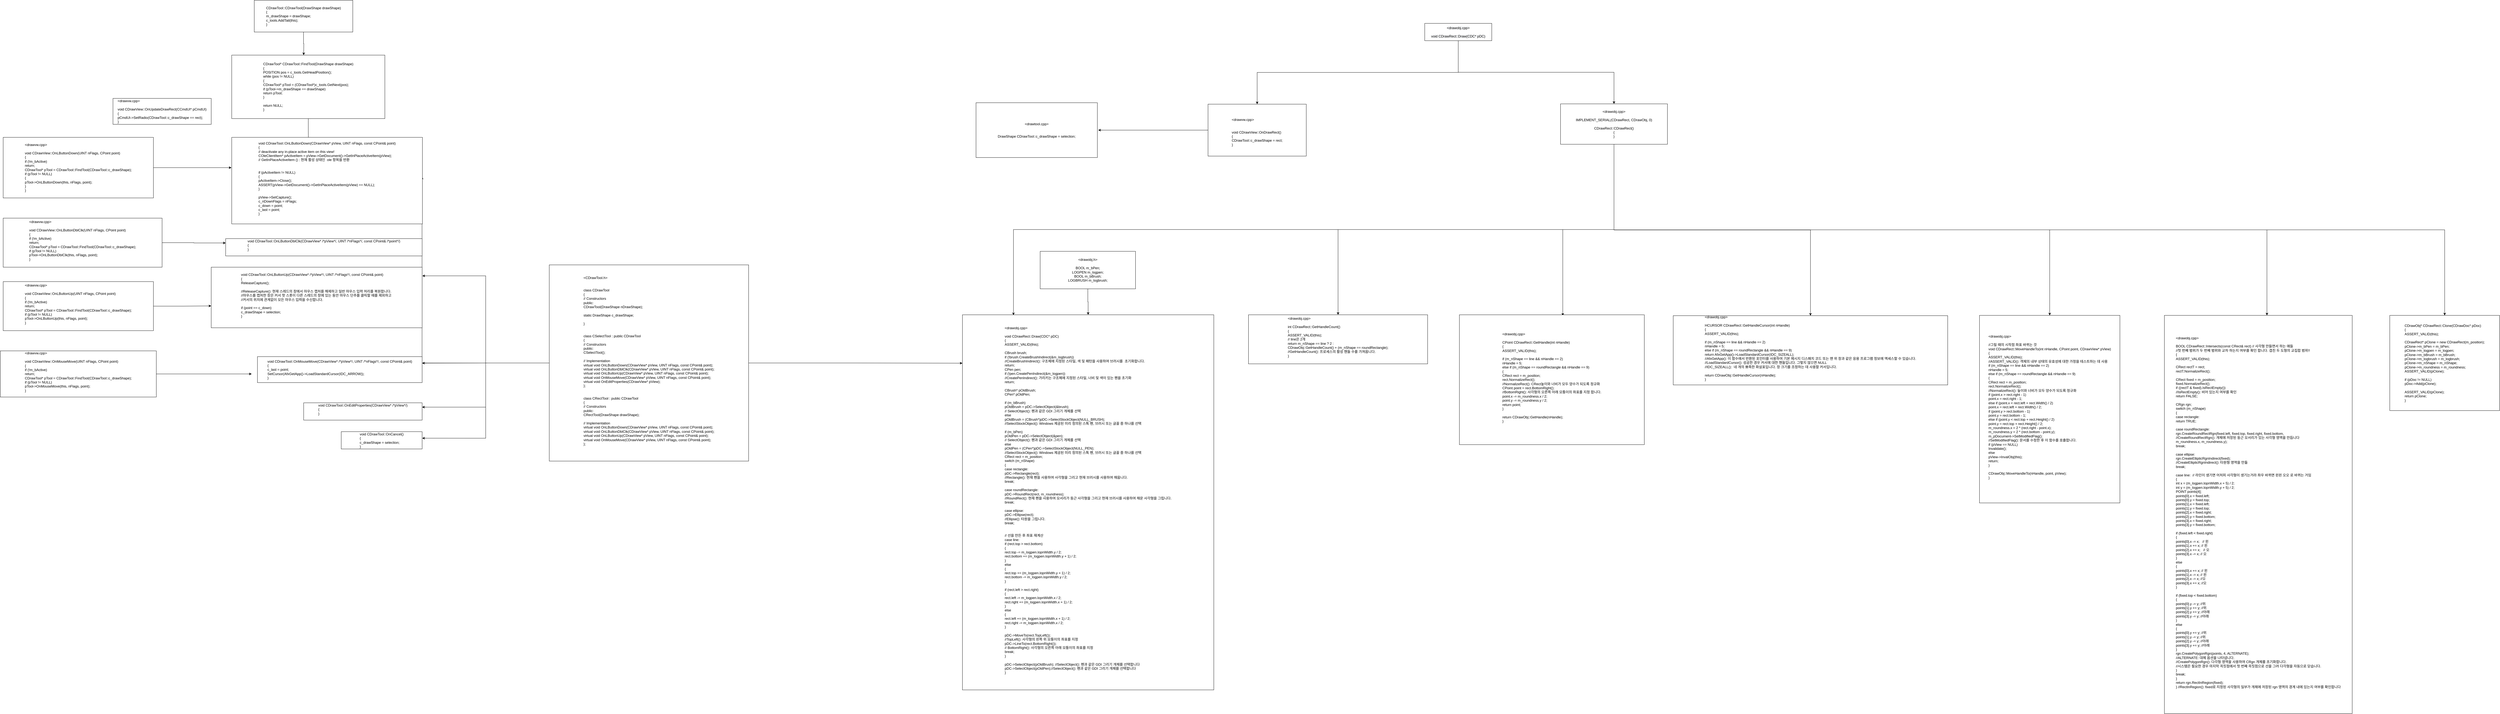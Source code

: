 <mxfile version="17.2.4" type="device"><diagram id="RbLqlsPebYiPMRafV5yC" name="페이지-1"><mxGraphModel dx="4721" dy="2057" grid="1" gridSize="10" guides="1" tooltips="1" connect="1" arrows="1" fold="1" page="1" pageScale="1" pageWidth="827" pageHeight="1169" math="0" shadow="0"><root><mxCell id="0"/><mxCell id="1" parent="0"/><mxCell id="FI0Vd0gy1xleVKTV3am3-23" style="edgeStyle=orthogonalEdgeStyle;rounded=0;orthogonalLoop=1;jettySize=auto;html=1;" parent="1" source="_LwkCbxPgyBEMi8kqIHL-1" edge="1"><mxGeometry relative="1" as="geometry"><mxPoint x="830" y="-690" as="targetPoint"/></mxGeometry></mxCell><mxCell id="_LwkCbxPgyBEMi8kqIHL-1" value="&lt;div style=&quot;text-align: justify&quot;&gt;&lt;br&gt;&lt;/div&gt;&lt;div style=&quot;text-align: justify&quot;&gt;&lt;span&gt;&amp;lt;drawvw.cpp&amp;gt;&lt;/span&gt;&lt;/div&gt;&lt;div style=&quot;text-align: justify&quot;&gt;&lt;br&gt;&lt;/div&gt;&lt;div style=&quot;text-align: justify&quot;&gt;&lt;br&gt;&lt;/div&gt;&lt;div style=&quot;text-align: justify&quot;&gt;&lt;span&gt;void CDrawView::OnDrawRect()&lt;/span&gt;&lt;/div&gt;&lt;div style=&quot;text-align: justify&quot;&gt;&lt;span&gt;{&lt;/span&gt;&lt;/div&gt;&lt;div style=&quot;text-align: justify&quot;&gt;&lt;span&gt;CDrawTool::c_drawShape = rect;&lt;/span&gt;&lt;/div&gt;&lt;div style=&quot;text-align: justify&quot;&gt;&lt;span&gt;}&lt;/span&gt;&lt;/div&gt;" style="rounded=0;whiteSpace=wrap;html=1;" parent="1" vertex="1"><mxGeometry x="1210" y="-780" width="340" height="180" as="geometry"/></mxCell><mxCell id="FI0Vd0gy1xleVKTV3am3-1" value="&amp;lt;drawtool.cpp&amp;gt;&lt;br&gt;&lt;br&gt;&lt;br&gt;DrawShape CDrawTool::c_drawShape = selection;" style="rounded=0;whiteSpace=wrap;html=1;" parent="1" vertex="1"><mxGeometry x="407" y="-785" width="420" height="190" as="geometry"/></mxCell><mxCell id="FI0Vd0gy1xleVKTV3am3-29" style="edgeStyle=orthogonalEdgeStyle;rounded=0;orthogonalLoop=1;jettySize=auto;html=1;entryX=1.001;entryY=0.143;entryDx=0;entryDy=0;entryPerimeter=0;" parent="1" source="FI0Vd0gy1xleVKTV3am3-4" target="FI0Vd0gy1xleVKTV3am3-7" edge="1"><mxGeometry relative="1" as="geometry"><mxPoint x="-730" y="-200" as="targetPoint"/></mxGeometry></mxCell><mxCell id="FI0Vd0gy1xleVKTV3am3-30" style="edgeStyle=orthogonalEdgeStyle;rounded=0;orthogonalLoop=1;jettySize=auto;html=1;entryX=1;entryY=0.25;entryDx=0;entryDy=0;" parent="1" source="FI0Vd0gy1xleVKTV3am3-4" target="FI0Vd0gy1xleVKTV3am3-8" edge="1"><mxGeometry relative="1" as="geometry"/></mxCell><mxCell id="FI0Vd0gy1xleVKTV3am3-31" style="edgeStyle=orthogonalEdgeStyle;rounded=0;orthogonalLoop=1;jettySize=auto;html=1;entryX=1;entryY=0.25;entryDx=0;entryDy=0;" parent="1" source="FI0Vd0gy1xleVKTV3am3-4" target="FI0Vd0gy1xleVKTV3am3-10" edge="1"><mxGeometry relative="1" as="geometry"/></mxCell><mxCell id="FI0Vd0gy1xleVKTV3am3-32" style="edgeStyle=orthogonalEdgeStyle;rounded=0;orthogonalLoop=1;jettySize=auto;html=1;entryX=1.001;entryY=0.378;entryDx=0;entryDy=0;entryPerimeter=0;" parent="1" source="FI0Vd0gy1xleVKTV3am3-4" target="FI0Vd0gy1xleVKTV3am3-9" edge="1"><mxGeometry relative="1" as="geometry"/></mxCell><mxCell id="FI0Vd0gy1xleVKTV3am3-43" style="edgeStyle=orthogonalEdgeStyle;rounded=0;orthogonalLoop=1;jettySize=auto;html=1;entryX=0.998;entryY=0.454;entryDx=0;entryDy=0;entryPerimeter=0;" parent="1" source="FI0Vd0gy1xleVKTV3am3-4" target="FI0Vd0gy1xleVKTV3am3-42" edge="1"><mxGeometry relative="1" as="geometry"/></mxCell><mxCell id="xYNQ4jBYLi-yvzLVqv_r-10" style="edgeStyle=orthogonalEdgeStyle;rounded=0;orthogonalLoop=1;jettySize=auto;html=1;entryX=0;entryY=0.129;entryDx=0;entryDy=0;entryPerimeter=0;" parent="1" source="FI0Vd0gy1xleVKTV3am3-4" target="FI0Vd0gy1xleVKTV3am3-15" edge="1"><mxGeometry relative="1" as="geometry"/></mxCell><mxCell id="FI0Vd0gy1xleVKTV3am3-4" value="&lt;div style=&quot;text-align: justify&quot;&gt;&amp;lt;CDrawTool.h&amp;gt;&lt;/div&gt;&lt;div style=&quot;text-align: justify&quot;&gt;&lt;br&gt;&lt;/div&gt;&lt;div style=&quot;text-align: justify&quot;&gt;&lt;br&gt;&lt;/div&gt;&lt;div&gt;&lt;div style=&quot;text-align: justify&quot;&gt;class CDrawTool&lt;/div&gt;&lt;div style=&quot;text-align: justify&quot;&gt;{&lt;/div&gt;&lt;div style=&quot;text-align: justify&quot;&gt;// Constructors&lt;/div&gt;&lt;div style=&quot;text-align: justify&quot;&gt;public:&lt;/div&gt;&lt;div style=&quot;text-align: justify&quot;&gt;&lt;span&gt;&#9;&lt;/span&gt;CDrawTool(DrawShape nDrawShape);&lt;/div&gt;&lt;/div&gt;&lt;div style=&quot;text-align: justify&quot;&gt;&lt;br&gt;&lt;/div&gt;&lt;div style=&quot;text-align: justify&quot;&gt;static DrawShape c_drawShape;&lt;br&gt;&lt;/div&gt;&lt;div style=&quot;text-align: justify&quot;&gt;&lt;br&gt;&lt;/div&gt;&lt;div style=&quot;text-align: justify&quot;&gt;}&lt;/div&gt;&lt;div style=&quot;text-align: justify&quot;&gt;&lt;br&gt;&lt;/div&gt;&lt;div style=&quot;text-align: justify&quot;&gt;&lt;br&gt;&lt;/div&gt;&lt;div style=&quot;text-align: justify&quot;&gt;&lt;div&gt;class CSelectTool : public CDrawTool&lt;/div&gt;&lt;div&gt;{&lt;/div&gt;&lt;div&gt;// Constructors&lt;/div&gt;&lt;div&gt;public:&lt;/div&gt;&lt;div&gt;&lt;span&gt;&#9;&lt;/span&gt;CSelectTool();&lt;/div&gt;&lt;div&gt;&lt;br&gt;&lt;/div&gt;&lt;div&gt;// Implementation&lt;/div&gt;&lt;div&gt;&lt;span&gt;&#9;&lt;/span&gt;virtual void OnLButtonDown(CDrawView* pView, UINT nFlags, const CPoint&amp;amp; point);&lt;/div&gt;&lt;div&gt;&lt;span&gt;&#9;&lt;/span&gt;virtual void OnLButtonDblClk(CDrawView* pView, UINT nFlags, const CPoint&amp;amp; point);&lt;/div&gt;&lt;div&gt;&lt;span&gt;&#9;&lt;/span&gt;virtual void OnLButtonUp(CDrawView* pView, UINT nFlags, const CPoint&amp;amp; point);&lt;/div&gt;&lt;div&gt;&lt;span&gt;&#9;&lt;/span&gt;virtual void OnMouseMove(CDrawView* pView, UINT nFlags, const CPoint&amp;amp; point);&lt;/div&gt;&lt;div&gt;&lt;span&gt;&#9;&lt;/span&gt;virtual void OnEditProperties(CDrawView* pView);&lt;/div&gt;&lt;div&gt;};&lt;/div&gt;&lt;div&gt;&lt;br&gt;&lt;/div&gt;&lt;div&gt;&lt;br&gt;&lt;/div&gt;&lt;div&gt;&lt;div&gt;class CRectTool : public CDrawTool&lt;/div&gt;&lt;div&gt;{&lt;/div&gt;&lt;div&gt;// Constructors&lt;/div&gt;&lt;div&gt;public:&lt;/div&gt;&lt;div&gt;&lt;span&gt;&#9;&lt;/span&gt;CRectTool(DrawShape drawShape);&lt;/div&gt;&lt;div&gt;&lt;br&gt;&lt;/div&gt;&lt;div&gt;// Implementation&lt;/div&gt;&lt;div&gt;&lt;span&gt;&#9;&lt;/span&gt;virtual void OnLButtonDown(CDrawView* pView, UINT nFlags, const CPoint&amp;amp; point);&lt;/div&gt;&lt;div&gt;&lt;span&gt;&#9;&lt;/span&gt;virtual void OnLButtonDblClk(CDrawView* pView, UINT nFlags, const CPoint&amp;amp; point);&lt;/div&gt;&lt;div&gt;&lt;span&gt;&#9;&lt;/span&gt;virtual void OnLButtonUp(CDrawView* pView, UINT nFlags, const CPoint&amp;amp; point);&lt;/div&gt;&lt;div&gt;&lt;span&gt;&#9;&lt;/span&gt;virtual void OnMouseMove(CDrawView* pView, UINT nFlags, const CPoint&amp;amp; point);&lt;/div&gt;&lt;div&gt;};&lt;/div&gt;&lt;/div&gt;&lt;div&gt;&lt;br&gt;&lt;/div&gt;&lt;/div&gt;" style="rounded=0;whiteSpace=wrap;html=1;" parent="1" vertex="1"><mxGeometry x="-1070" y="-223" width="690" height="680" as="geometry"/></mxCell><mxCell id="FI0Vd0gy1xleVKTV3am3-6" value="&lt;div style=&quot;text-align: justify&quot;&gt;void CDrawTool::OnLButtonDblClk(CDrawView* /*pView*/, UINT /*nFlags*/, const CPoint&amp;amp; /*point*/)&lt;/div&gt;&lt;div style=&quot;text-align: justify&quot;&gt;{&lt;/div&gt;&lt;div style=&quot;text-align: justify&quot;&gt;}&lt;/div&gt;&lt;div style=&quot;text-align: justify&quot;&gt;&lt;br&gt;&lt;/div&gt;" style="rounded=0;whiteSpace=wrap;html=1;" parent="1" vertex="1"><mxGeometry x="-2190" y="-314" width="680" height="60" as="geometry"/></mxCell><mxCell id="FI0Vd0gy1xleVKTV3am3-7" value="&lt;div style=&quot;text-align: justify&quot;&gt;void CDrawTool::OnLButtonUp(CDrawView* /*pView*/, UINT /*nFlags*/, const CPoint&amp;amp; point)&lt;/div&gt;&lt;div style=&quot;text-align: justify&quot;&gt;{&lt;/div&gt;&lt;div style=&quot;text-align: justify&quot;&gt;&lt;span&gt;&#9;&lt;/span&gt;ReleaseCapture();&lt;/div&gt;&lt;div style=&quot;text-align: justify&quot;&gt;&lt;br&gt;&lt;/div&gt;&lt;div style=&quot;text-align: justify&quot;&gt;&lt;span&gt;&#9;&lt;/span&gt;//ReleaseCapture(): 현재 스레드의 창에서 마우스 캡처를 해제하고 일반 마우스 입력 처리를 복원합니다.&amp;nbsp;&lt;/div&gt;&lt;div style=&quot;text-align: justify&quot;&gt;&lt;span&gt;&#9;&lt;/span&gt;//마우스를 캡처한 창은 커서 핫 스폿이 다른 스레드의 창에 있는 동안 마우스 단추를 클릭할 때를 제외하고&lt;/div&gt;&lt;div style=&quot;text-align: justify&quot;&gt;&lt;span&gt;&#9;&lt;/span&gt;//커서의 위치에 관계없이 모든 마우스 입력을 수신합니다.&lt;/div&gt;&lt;div style=&quot;text-align: justify&quot;&gt;&lt;br&gt;&lt;/div&gt;&lt;div style=&quot;text-align: justify&quot;&gt;&lt;span&gt;&#9;&lt;/span&gt;if (point == c_down)&lt;/div&gt;&lt;div style=&quot;text-align: justify&quot;&gt;&lt;span&gt;&#9;&#9;&lt;/span&gt;c_drawShape = selection;&lt;/div&gt;&lt;div style=&quot;text-align: justify&quot;&gt;}&lt;/div&gt;&lt;div style=&quot;text-align: justify&quot;&gt;&lt;br&gt;&lt;/div&gt;" style="rounded=0;whiteSpace=wrap;html=1;" parent="1" vertex="1"><mxGeometry x="-2240" y="-215" width="730" height="210" as="geometry"/></mxCell><mxCell id="FI0Vd0gy1xleVKTV3am3-8" value="&lt;div style=&quot;text-align: justify&quot;&gt;void CDrawTool::OnMouseMove(CDrawView* /*pView*/, UINT /*nFlags*/, const CPoint&amp;amp; point)&lt;/div&gt;&lt;div style=&quot;text-align: justify&quot;&gt;{&lt;/div&gt;&lt;div style=&quot;text-align: justify&quot;&gt;&lt;span&gt;&#9;&lt;/span&gt;c_last = point;&lt;/div&gt;&lt;div style=&quot;text-align: justify&quot;&gt;&lt;span&gt;&#9;&lt;/span&gt;SetCursor(AfxGetApp()-&amp;gt;LoadStandardCursor(IDC_ARROW));&lt;/div&gt;&lt;div style=&quot;text-align: justify&quot;&gt;}&lt;/div&gt;" style="rounded=0;whiteSpace=wrap;html=1;" parent="1" vertex="1"><mxGeometry x="-2080" y="95" width="570" height="90" as="geometry"/></mxCell><mxCell id="FI0Vd0gy1xleVKTV3am3-9" value="&lt;div style=&quot;text-align: justify&quot;&gt;void CDrawTool::OnCancel()&lt;/div&gt;&lt;div style=&quot;text-align: justify&quot;&gt;{&lt;/div&gt;&lt;div style=&quot;text-align: justify&quot;&gt;&lt;span&gt;&#9;&lt;/span&gt;c_drawShape = selection;&lt;/div&gt;&lt;div style=&quot;text-align: justify&quot;&gt;}&lt;/div&gt;" style="rounded=0;whiteSpace=wrap;html=1;" parent="1" vertex="1"><mxGeometry x="-1790" y="355" width="280" height="60" as="geometry"/></mxCell><mxCell id="FI0Vd0gy1xleVKTV3am3-10" value="&lt;div style=&quot;text-align: justify&quot;&gt;void CDrawTool::OnEditProperties(CDrawView* /*pView*/)&lt;/div&gt;&lt;div style=&quot;text-align: justify&quot;&gt;{&lt;/div&gt;&lt;div style=&quot;text-align: justify&quot;&gt;}&lt;/div&gt;&lt;div style=&quot;text-align: justify&quot;&gt;&lt;br&gt;&lt;/div&gt;" style="rounded=0;whiteSpace=wrap;html=1;" parent="1" vertex="1"><mxGeometry x="-1920" y="255" width="410" height="60" as="geometry"/></mxCell><mxCell id="jc6EfuV2iHZiPHMWwjVq-2" style="edgeStyle=orthogonalEdgeStyle;rounded=0;orthogonalLoop=1;jettySize=auto;html=1;exitX=0.5;exitY=1;exitDx=0;exitDy=0;entryX=0.203;entryY=0.001;entryDx=0;entryDy=0;entryPerimeter=0;" parent="1" source="FI0Vd0gy1xleVKTV3am3-14" target="FI0Vd0gy1xleVKTV3am3-15" edge="1"><mxGeometry relative="1" as="geometry"/></mxCell><mxCell id="jc6EfuV2iHZiPHMWwjVq-9" style="edgeStyle=orthogonalEdgeStyle;rounded=0;orthogonalLoop=1;jettySize=auto;html=1;entryX=0.5;entryY=0;entryDx=0;entryDy=0;exitX=0.5;exitY=1;exitDx=0;exitDy=0;" parent="1" source="FI0Vd0gy1xleVKTV3am3-14" target="FI0Vd0gy1xleVKTV3am3-16" edge="1"><mxGeometry relative="1" as="geometry"/></mxCell><mxCell id="jc6EfuV2iHZiPHMWwjVq-10" style="edgeStyle=orthogonalEdgeStyle;rounded=0;orthogonalLoop=1;jettySize=auto;html=1;entryX=0.559;entryY=0.007;entryDx=0;entryDy=0;entryPerimeter=0;" parent="1" source="FI0Vd0gy1xleVKTV3am3-14" target="FI0Vd0gy1xleVKTV3am3-17" edge="1"><mxGeometry relative="1" as="geometry"/></mxCell><mxCell id="jc6EfuV2iHZiPHMWwjVq-11" style="edgeStyle=orthogonalEdgeStyle;rounded=0;orthogonalLoop=1;jettySize=auto;html=1;exitX=0.5;exitY=1;exitDx=0;exitDy=0;" parent="1" source="FI0Vd0gy1xleVKTV3am3-14" target="FI0Vd0gy1xleVKTV3am3-18" edge="1"><mxGeometry relative="1" as="geometry"/></mxCell><mxCell id="jc6EfuV2iHZiPHMWwjVq-12" style="edgeStyle=orthogonalEdgeStyle;rounded=0;orthogonalLoop=1;jettySize=auto;html=1;exitX=0.5;exitY=1;exitDx=0;exitDy=0;" parent="1" source="FI0Vd0gy1xleVKTV3am3-14" target="FI0Vd0gy1xleVKTV3am3-19" edge="1"><mxGeometry relative="1" as="geometry"/></mxCell><mxCell id="jc6EfuV2iHZiPHMWwjVq-13" style="edgeStyle=orthogonalEdgeStyle;rounded=0;orthogonalLoop=1;jettySize=auto;html=1;entryX=0.546;entryY=0;entryDx=0;entryDy=0;entryPerimeter=0;exitX=0.5;exitY=1;exitDx=0;exitDy=0;" parent="1" source="FI0Vd0gy1xleVKTV3am3-14" target="FI0Vd0gy1xleVKTV3am3-20" edge="1"><mxGeometry relative="1" as="geometry"/></mxCell><mxCell id="jc6EfuV2iHZiPHMWwjVq-14" style="edgeStyle=orthogonalEdgeStyle;rounded=0;orthogonalLoop=1;jettySize=auto;html=1;entryX=0.5;entryY=0;entryDx=0;entryDy=0;exitX=0.5;exitY=1;exitDx=0;exitDy=0;" parent="1" source="FI0Vd0gy1xleVKTV3am3-14" target="jc6EfuV2iHZiPHMWwjVq-5" edge="1"><mxGeometry relative="1" as="geometry"/></mxCell><mxCell id="FI0Vd0gy1xleVKTV3am3-14" value="&lt;div&gt;&lt;br&gt;&lt;/div&gt;&lt;div&gt;&amp;lt;drawobj.cpp&amp;gt;&lt;/div&gt;&lt;div&gt;&lt;br&gt;&lt;/div&gt;&lt;div&gt;IMPLEMENT_SERIAL(CDrawRect, CDrawObj, 0)&lt;/div&gt;&lt;div&gt;&lt;br&gt;&lt;/div&gt;&lt;div&gt;CDrawRect::CDrawRect()&lt;/div&gt;&lt;div&gt;{&lt;/div&gt;&lt;div&gt;}&lt;/div&gt;&lt;div&gt;&lt;br&gt;&lt;/div&gt;" style="rounded=0;whiteSpace=wrap;html=1;shadow=0;strokeColor=#000000;" parent="1" vertex="1"><mxGeometry x="2430" y="-781" width="370" height="140" as="geometry"/></mxCell><mxCell id="FI0Vd0gy1xleVKTV3am3-15" value="&lt;div style=&quot;text-align: justify&quot;&gt;&lt;span style=&quot;text-align: center&quot;&gt;&amp;lt;drawobj.cpp&amp;gt;&lt;/span&gt;&lt;br&gt;&lt;/div&gt;&lt;div style=&quot;text-align: justify&quot;&gt;&lt;br&gt;&lt;/div&gt;&lt;div style=&quot;text-align: justify&quot;&gt;void CDrawRect::Draw(CDC* pDC)&lt;/div&gt;&lt;div style=&quot;text-align: justify&quot;&gt;{&lt;/div&gt;&lt;div style=&quot;text-align: justify&quot;&gt;&lt;span&gt;&#9;&lt;/span&gt;ASSERT_VALID(this);&lt;/div&gt;&lt;div style=&quot;text-align: justify&quot;&gt;&lt;br&gt;&lt;/div&gt;&lt;div style=&quot;text-align: justify&quot;&gt;&lt;span&gt;&#9;&lt;/span&gt;CBrush brush;&lt;/div&gt;&lt;div style=&quot;text-align: justify&quot;&gt;&lt;span&gt;&#9;&lt;/span&gt;if (!brush.CreateBrushIndirect(&amp;amp;m_logbrush))&lt;/div&gt;&lt;div style=&quot;text-align: justify&quot;&gt;&lt;span&gt;&#9;&#9;&lt;/span&gt;//CreateBrushIndirect(): 구조체에 지정된 스타일, 색 및 패턴을 사용하여 브러시를&amp;nbsp; 초기화합니다.&lt;/div&gt;&lt;div style=&quot;text-align: justify&quot;&gt;&lt;span&gt;&#9;&#9;&lt;/span&gt;return;&lt;/div&gt;&lt;div style=&quot;text-align: justify&quot;&gt;&lt;span&gt;&#9;&lt;/span&gt;CPen pen;&lt;/div&gt;&lt;div style=&quot;text-align: justify&quot;&gt;&lt;span&gt;&#9;&lt;/span&gt;if (!pen.CreatePenIndirect(&amp;amp;m_logpen))&lt;/div&gt;&lt;div style=&quot;text-align: justify&quot;&gt;&lt;span&gt;&#9;&#9;&lt;/span&gt;//CreatePenIndirect(): 가리키는 구조체에 지정된 스타일, 너비 및 색이 있는 펜을 초기화&lt;/div&gt;&lt;div style=&quot;text-align: justify&quot;&gt;&lt;span&gt;&#9;&#9;&lt;/span&gt;return;&lt;/div&gt;&lt;div style=&quot;text-align: justify&quot;&gt;&lt;br&gt;&lt;/div&gt;&lt;div style=&quot;text-align: justify&quot;&gt;&lt;span&gt;&#9;&lt;/span&gt;CBrush* pOldBrush;&lt;/div&gt;&lt;div style=&quot;text-align: justify&quot;&gt;&lt;span&gt;&#9;&lt;/span&gt;CPen* pOldPen;&lt;/div&gt;&lt;div style=&quot;text-align: justify&quot;&gt;&lt;br&gt;&lt;/div&gt;&lt;div style=&quot;text-align: justify&quot;&gt;&lt;span&gt;&#9;&lt;/span&gt;if (m_bBrush)&lt;/div&gt;&lt;div style=&quot;text-align: justify&quot;&gt;&lt;span&gt;&#9;&#9;&lt;/span&gt;pOldBrush = pDC-&amp;gt;SelectObject(&amp;amp;brush);&lt;/div&gt;&lt;div style=&quot;text-align: justify&quot;&gt;&lt;span&gt;&#9;&lt;/span&gt;// SelectObject(): 펜과 같은 GDI 그리기 개체를 선택&lt;/div&gt;&lt;div style=&quot;text-align: justify&quot;&gt;&lt;span&gt;&#9;&lt;/span&gt;else&lt;/div&gt;&lt;div style=&quot;text-align: justify&quot;&gt;&lt;span&gt;&#9;&#9;&lt;/span&gt;pOldBrush = (CBrush*)pDC-&amp;gt;SelectStockObject(NULL_BRUSH);&lt;/div&gt;&lt;div style=&quot;text-align: justify&quot;&gt;&lt;span&gt;&#9;&lt;/span&gt;//SelectStockObject(): Windows 제공된 미리 정의된 스톡 펜, 브러시 또는 글꼴 중 하나를 선택&lt;/div&gt;&lt;div style=&quot;text-align: justify&quot;&gt;&lt;br&gt;&lt;/div&gt;&lt;div style=&quot;text-align: justify&quot;&gt;&lt;span&gt;&#9;&lt;/span&gt;if (m_bPen)&lt;/div&gt;&lt;div style=&quot;text-align: justify&quot;&gt;&lt;span&gt;&#9;&#9;&lt;/span&gt;pOldPen = pDC-&amp;gt;SelectObject(&amp;amp;pen);&lt;/div&gt;&lt;div style=&quot;text-align: justify&quot;&gt;&lt;span&gt;&#9;&lt;/span&gt;// SelectObject(): 펜과 같은 GDI 그리기 개체를 선택&lt;/div&gt;&lt;div style=&quot;text-align: justify&quot;&gt;&lt;span&gt;&#9;&lt;/span&gt;else&lt;/div&gt;&lt;div style=&quot;text-align: justify&quot;&gt;&lt;span&gt;&#9;&#9;&lt;/span&gt;pOldPen = (CPen*)pDC-&amp;gt;SelectStockObject(NULL_PEN);&lt;/div&gt;&lt;div style=&quot;text-align: justify&quot;&gt;&lt;span&gt;&#9;&lt;/span&gt;//SelectStockObject(): Windows 제공된 미리 정의된 스톡 펜, 브러시 또는 글꼴 중 하나를 선택&lt;/div&gt;&lt;div style=&quot;text-align: justify&quot;&gt;&lt;span&gt;&#9;&lt;/span&gt;CRect rect = m_position;&lt;/div&gt;&lt;div style=&quot;text-align: justify&quot;&gt;&lt;span&gt;&#9;&lt;/span&gt;switch (m_nShape)&lt;/div&gt;&lt;div style=&quot;text-align: justify&quot;&gt;&lt;span&gt;&#9;&lt;/span&gt;{&lt;/div&gt;&lt;div style=&quot;text-align: justify&quot;&gt;&lt;span&gt;&#9;&lt;/span&gt;case rectangle:&lt;/div&gt;&lt;div style=&quot;text-align: justify&quot;&gt;&lt;span&gt;&#9;&#9;&lt;/span&gt;pDC-&amp;gt;Rectangle(rect);&lt;/div&gt;&lt;div style=&quot;text-align: justify&quot;&gt;&lt;span&gt;&#9;&#9;&lt;/span&gt;//Rectangle(): 현재 펜을 사용하여 사각형을 그리고 현재 브러시를 사용하여 채웁니다.&lt;/div&gt;&lt;div style=&quot;text-align: justify&quot;&gt;&lt;span&gt;&#9;&#9;&lt;/span&gt;break;&lt;/div&gt;&lt;div style=&quot;text-align: justify&quot;&gt;&lt;br&gt;&lt;/div&gt;&lt;div style=&quot;text-align: justify&quot;&gt;&lt;span&gt;&#9;&lt;/span&gt;case roundRectangle:&lt;/div&gt;&lt;div style=&quot;text-align: justify&quot;&gt;&lt;span&gt;&#9;&#9;&lt;/span&gt;pDC-&amp;gt;RoundRect(rect, m_roundness);&lt;/div&gt;&lt;div style=&quot;text-align: justify&quot;&gt;&lt;span&gt;&#9;&#9;&lt;/span&gt;//RoundRect():&lt;span&gt;&#9;&lt;/span&gt;현재 펜을 사용하여 모서리가 둥근 사각형을 그리고 현재 브러시를 사용하여 채운 사각형을 그립니다.&lt;/div&gt;&lt;div style=&quot;text-align: justify&quot;&gt;&lt;span&gt;&#9;&#9;&lt;/span&gt;break;&lt;/div&gt;&lt;div style=&quot;text-align: justify&quot;&gt;&lt;br&gt;&lt;/div&gt;&lt;div style=&quot;text-align: justify&quot;&gt;&lt;span&gt;&#9;&lt;/span&gt;case ellipse:&lt;/div&gt;&lt;div style=&quot;text-align: justify&quot;&gt;&lt;span&gt;&#9;&#9;&lt;/span&gt;pDC-&amp;gt;Ellipse(rect);&lt;/div&gt;&lt;div style=&quot;text-align: justify&quot;&gt;&lt;span&gt;&#9;&#9;&lt;/span&gt;//Ellipse(): 타원을 그립니다.&lt;/div&gt;&lt;div style=&quot;text-align: justify&quot;&gt;&lt;span&gt;&#9;&#9;&lt;/span&gt;break;&lt;/div&gt;&lt;div style=&quot;text-align: justify&quot;&gt;&lt;br&gt;&lt;/div&gt;&lt;div style=&quot;text-align: justify&quot;&gt;&lt;br&gt;&lt;/div&gt;&lt;div style=&quot;text-align: justify&quot;&gt;&lt;span&gt;&#9;&#9;&lt;/span&gt;// 선을 만든 후 좌표 재계산&lt;/div&gt;&lt;div style=&quot;text-align: justify&quot;&gt;&lt;span&gt;&#9;&lt;/span&gt;case line:&lt;/div&gt;&lt;div style=&quot;text-align: justify&quot;&gt;&lt;span&gt;&#9;&#9;&lt;/span&gt;if (rect.top &amp;gt; rect.bottom)&lt;/div&gt;&lt;div style=&quot;text-align: justify&quot;&gt;&lt;span&gt;&#9;&#9;&lt;/span&gt;{&lt;/div&gt;&lt;div style=&quot;text-align: justify&quot;&gt;&lt;span&gt;&#9;&#9;&#9;&lt;/span&gt;rect.top -= m_logpen.lopnWidth.y / 2;&lt;/div&gt;&lt;div style=&quot;text-align: justify&quot;&gt;&lt;span&gt;&#9;&#9;&#9;&lt;/span&gt;rect.bottom += (m_logpen.lopnWidth.y + 1) / 2;&lt;/div&gt;&lt;div style=&quot;text-align: justify&quot;&gt;&lt;span&gt;&#9;&#9;&lt;/span&gt;}&lt;/div&gt;&lt;div style=&quot;text-align: justify&quot;&gt;&lt;span&gt;&#9;&#9;&lt;/span&gt;else&lt;/div&gt;&lt;div style=&quot;text-align: justify&quot;&gt;&lt;span&gt;&#9;&#9;&lt;/span&gt;{&lt;/div&gt;&lt;div style=&quot;text-align: justify&quot;&gt;&lt;span&gt;&#9;&#9;&#9;&lt;/span&gt;rect.top += (m_logpen.lopnWidth.y + 1) / 2;&lt;/div&gt;&lt;div style=&quot;text-align: justify&quot;&gt;&lt;span&gt;&#9;&#9;&#9;&lt;/span&gt;rect.bottom -= m_logpen.lopnWidth.y / 2;&lt;/div&gt;&lt;div style=&quot;text-align: justify&quot;&gt;&lt;span&gt;&#9;&#9;&lt;/span&gt;}&lt;/div&gt;&lt;div style=&quot;text-align: justify&quot;&gt;&lt;br&gt;&lt;/div&gt;&lt;div style=&quot;text-align: justify&quot;&gt;&lt;span&gt;&#9;&#9;&lt;/span&gt;if (rect.left &amp;gt; rect.right)&lt;/div&gt;&lt;div style=&quot;text-align: justify&quot;&gt;&lt;span&gt;&#9;&#9;&lt;/span&gt;{&lt;/div&gt;&lt;div style=&quot;text-align: justify&quot;&gt;&lt;span&gt;&#9;&#9;&#9;&lt;/span&gt;rect.left -= m_logpen.lopnWidth.x / 2;&lt;/div&gt;&lt;div style=&quot;text-align: justify&quot;&gt;&lt;span&gt;&#9;&#9;&#9;&lt;/span&gt;rect.right += (m_logpen.lopnWidth.x + 1) / 2;&lt;/div&gt;&lt;div style=&quot;text-align: justify&quot;&gt;&lt;span&gt;&#9;&#9;&lt;/span&gt;}&lt;/div&gt;&lt;div style=&quot;text-align: justify&quot;&gt;&lt;span&gt;&#9;&#9;&lt;/span&gt;else&lt;/div&gt;&lt;div style=&quot;text-align: justify&quot;&gt;&lt;span&gt;&#9;&#9;&lt;/span&gt;{&lt;/div&gt;&lt;div style=&quot;text-align: justify&quot;&gt;&lt;span&gt;&#9;&#9;&#9;&lt;/span&gt;rect.left += (m_logpen.lopnWidth.x + 1) / 2;&lt;/div&gt;&lt;div style=&quot;text-align: justify&quot;&gt;&lt;span&gt;&#9;&#9;&#9;&lt;/span&gt;rect.right -= m_logpen.lopnWidth.x / 2;&lt;/div&gt;&lt;div style=&quot;text-align: justify&quot;&gt;&lt;span&gt;&#9;&#9;&lt;/span&gt;}&lt;/div&gt;&lt;div style=&quot;text-align: justify&quot;&gt;&lt;br&gt;&lt;/div&gt;&lt;div style=&quot;text-align: justify&quot;&gt;&lt;span&gt;&#9;&#9;&lt;/span&gt;pDC-&amp;gt;MoveTo(rect.TopLeft());&lt;/div&gt;&lt;div style=&quot;text-align: justify&quot;&gt;&lt;span&gt;&#9;&#9;&lt;/span&gt;//TopLeft(): 사각형의 왼쪽 위 모퉁이의 좌표를 지정&lt;/div&gt;&lt;div style=&quot;text-align: justify&quot;&gt;&lt;span&gt;&#9;&#9;&lt;/span&gt;pDC-&amp;gt;LineTo(rect.BottomRight());&lt;/div&gt;&lt;div style=&quot;text-align: justify&quot;&gt;&lt;span&gt;&#9;&#9;&lt;/span&gt;// BottomRight(): 사각형의 오른쪽 아래 모퉁이의 좌표를 지정&lt;/div&gt;&lt;div style=&quot;text-align: justify&quot;&gt;&lt;span&gt;&#9;&#9;&lt;/span&gt;break;&lt;/div&gt;&lt;div style=&quot;text-align: justify&quot;&gt;&lt;span&gt;&#9;&lt;/span&gt;}&lt;/div&gt;&lt;div style=&quot;text-align: justify&quot;&gt;&lt;br&gt;&lt;/div&gt;&lt;div style=&quot;text-align: justify&quot;&gt;&lt;span&gt;&#9;&lt;/span&gt;pDC-&amp;gt;SelectObject(pOldBrush); //SelectObject(): 펜과 같은 GDI 그리기 개체를 선택합니다&lt;/div&gt;&lt;div style=&quot;text-align: justify&quot;&gt;&lt;span&gt;&#9;&lt;/span&gt;pDC-&amp;gt;SelectObject(pOldPen);//SelectObject(): 펜과 같은 GDI 그리기 개체를 선택합니다&lt;/div&gt;&lt;div style=&quot;text-align: justify&quot;&gt;}&lt;/div&gt;&lt;div style=&quot;text-align: justify&quot;&gt;&lt;br&gt;&lt;/div&gt;" style="rounded=0;whiteSpace=wrap;html=1;shadow=0;strokeColor=#000000;" parent="1" vertex="1"><mxGeometry x="360" y="-50" width="870" height="1300" as="geometry"/></mxCell><mxCell id="FI0Vd0gy1xleVKTV3am3-16" value="&lt;div style=&quot;text-align: justify&quot;&gt;&lt;span style=&quot;text-align: center&quot;&gt;&amp;lt;drawobj.cpp&amp;gt;&lt;/span&gt;&lt;br&gt;&lt;/div&gt;&lt;div style=&quot;text-align: justify&quot;&gt;&lt;br&gt;&lt;/div&gt;&lt;div style=&quot;text-align: justify&quot;&gt;int CDrawRect::GetHandleCount()&lt;/div&gt;&lt;div style=&quot;text-align: justify&quot;&gt;{&lt;/div&gt;&lt;div style=&quot;text-align: justify&quot;&gt;&lt;span&gt;&#9;&lt;/span&gt;ASSERT_VALID(this);&lt;/div&gt;&lt;div style=&quot;text-align: justify&quot;&gt;&lt;span&gt;&#9;&lt;/span&gt;// line은 2개&lt;/div&gt;&lt;div style=&quot;text-align: justify&quot;&gt;&lt;span&gt;&#9;&lt;/span&gt;return m_nShape == line ? 2 :&lt;/div&gt;&lt;div style=&quot;text-align: justify&quot;&gt;&lt;span&gt;&#9;&#9;&lt;/span&gt;CDrawObj::GetHandleCount() + (m_nShape == roundRectangle);&lt;/div&gt;&lt;div style=&quot;text-align: justify&quot;&gt;&lt;span&gt;&#9;&lt;/span&gt;//GetHandleCount(): 프로세스의 활성 핸들 수를 가져옵니다.&lt;/div&gt;&lt;div style=&quot;text-align: justify&quot;&gt;}&lt;/div&gt;&lt;div style=&quot;text-align: justify&quot;&gt;&lt;br&gt;&lt;/div&gt;" style="rounded=0;whiteSpace=wrap;html=1;shadow=0;strokeColor=#000000;" parent="1" vertex="1"><mxGeometry x="1350" y="-50" width="620" height="170" as="geometry"/></mxCell><mxCell id="FI0Vd0gy1xleVKTV3am3-17" value="&lt;div style=&quot;text-align: justify&quot;&gt;&lt;span style=&quot;text-align: center&quot;&gt;&amp;lt;drawobj.cpp&amp;gt;&lt;/span&gt;&lt;br&gt;&lt;/div&gt;&lt;div style=&quot;text-align: justify&quot;&gt;&lt;br&gt;&lt;/div&gt;&lt;div style=&quot;text-align: justify&quot;&gt;CPoint CDrawRect::GetHandle(int nHandle)&lt;/div&gt;&lt;div style=&quot;text-align: justify&quot;&gt;{&lt;/div&gt;&lt;div style=&quot;text-align: justify&quot;&gt;&lt;span&gt;&#9;&lt;/span&gt;ASSERT_VALID(this);&lt;/div&gt;&lt;div style=&quot;text-align: justify&quot;&gt;&lt;br&gt;&lt;/div&gt;&lt;div style=&quot;text-align: justify&quot;&gt;&lt;span&gt;&#9;&lt;/span&gt;if (m_nShape == line &amp;amp;&amp;amp; nHandle == 2)&lt;/div&gt;&lt;div style=&quot;text-align: justify&quot;&gt;&lt;span&gt;&#9;&#9;&lt;/span&gt;nHandle = 5;&lt;/div&gt;&lt;div style=&quot;text-align: justify&quot;&gt;&lt;span&gt;&#9;&lt;/span&gt;else if (m_nShape == roundRectangle &amp;amp;&amp;amp; nHandle == 9)&lt;/div&gt;&lt;div style=&quot;text-align: justify&quot;&gt;&lt;span&gt;&#9;&lt;/span&gt;{&lt;/div&gt;&lt;div style=&quot;text-align: justify&quot;&gt;&lt;span&gt;&#9;&#9;&lt;/span&gt;CRect rect = m_position;&lt;/div&gt;&lt;div style=&quot;text-align: justify&quot;&gt;&lt;span&gt;&#9;&#9;&lt;/span&gt;rect.NormalizeRect();&lt;/div&gt;&lt;div style=&quot;text-align: justify&quot;&gt;&lt;span&gt;&#9;&#9;&lt;/span&gt;//NormalizeRect(): CRect높이와 너비가 모두 양수가 되도록 정규화&amp;nbsp;&lt;/div&gt;&lt;div style=&quot;text-align: justify&quot;&gt;&lt;span&gt;&#9;&#9;&lt;/span&gt;CPoint point = rect.BottomRight();&lt;/div&gt;&lt;div style=&quot;text-align: justify&quot;&gt;&lt;span&gt;&#9;&#9;&lt;/span&gt;//BottomRight(): 사각형의 오른쪽 아래 모퉁이의 좌표를 지정 합니다.&lt;/div&gt;&lt;div style=&quot;text-align: justify&quot;&gt;&lt;span&gt;&#9;&#9;&lt;/span&gt;point.x -= m_roundness.x / 2;&lt;/div&gt;&lt;div style=&quot;text-align: justify&quot;&gt;&lt;span&gt;&#9;&#9;&lt;/span&gt;point.y -= m_roundness.y / 2;&lt;/div&gt;&lt;div style=&quot;text-align: justify&quot;&gt;&lt;span&gt;&#9;&#9;&lt;/span&gt;return point;&lt;/div&gt;&lt;div style=&quot;text-align: justify&quot;&gt;&lt;span&gt;&#9;&lt;/span&gt;}&lt;/div&gt;&lt;div style=&quot;text-align: justify&quot;&gt;&lt;br&gt;&lt;/div&gt;&lt;div style=&quot;text-align: justify&quot;&gt;&lt;span&gt;&#9;&lt;/span&gt;return CDrawObj::GetHandle(nHandle);&lt;/div&gt;&lt;div style=&quot;text-align: justify&quot;&gt;}&lt;/div&gt;&lt;div style=&quot;text-align: justify&quot;&gt;&lt;br&gt;&lt;/div&gt;" style="rounded=0;whiteSpace=wrap;html=1;shadow=0;strokeColor=#000000;" parent="1" vertex="1"><mxGeometry x="2080" y="-50" width="640" height="450" as="geometry"/></mxCell><mxCell id="FI0Vd0gy1xleVKTV3am3-18" value="&lt;div style=&quot;text-align: justify&quot;&gt;&lt;span style=&quot;text-align: center&quot;&gt;&amp;lt;drawobj.cpp&amp;gt;&lt;/span&gt;&lt;br&gt;&lt;/div&gt;&lt;div style=&quot;text-align: justify&quot;&gt;&lt;br&gt;&lt;/div&gt;&lt;div style=&quot;text-align: justify&quot;&gt;HCURSOR CDrawRect::GetHandleCursor(int nHandle)&lt;/div&gt;&lt;div style=&quot;text-align: justify&quot;&gt;{&lt;/div&gt;&lt;div style=&quot;text-align: justify&quot;&gt;&lt;span&gt;&#9;&lt;/span&gt;ASSERT_VALID(this);&lt;/div&gt;&lt;div style=&quot;text-align: justify&quot;&gt;&lt;br&gt;&lt;/div&gt;&lt;div style=&quot;text-align: justify&quot;&gt;&lt;span&gt;&#9;&lt;/span&gt;if (m_nShape == line &amp;amp;&amp;amp; nHandle == 2)&lt;/div&gt;&lt;div style=&quot;text-align: justify&quot;&gt;&lt;span&gt;&#9;&#9;&lt;/span&gt;nHandle = 5;&lt;/div&gt;&lt;div style=&quot;text-align: justify&quot;&gt;&lt;span&gt;&#9;&lt;/span&gt;else if (m_nShape == roundRectangle &amp;amp;&amp;amp; nHandle == 9)&lt;/div&gt;&lt;div style=&quot;text-align: justify&quot;&gt;&lt;span&gt;&#9;&#9;&lt;/span&gt;return AfxGetApp()-&amp;gt;LoadStandardCursor(IDC_SIZEALL);&lt;/div&gt;&lt;div style=&quot;text-align: justify&quot;&gt;&lt;span&gt;&#9;&lt;/span&gt;//AfxGetApp():&lt;span&gt;&#9;&lt;/span&gt;이 함수에서 반환된 포인터를 사용하여 기본 메시지 디스패치 코드 또는 맨 위 창과 같은 응용 프로그램 정보에 액세스할 수 있습니다.&lt;/div&gt;&lt;div style=&quot;text-align: justify&quot;&gt;&lt;span&gt;&#9;&lt;/span&gt;//LoadStandardCursor(): 성공한 경우 커서에 대한 핸들입니다. 그렇지 않으면 NULL&amp;nbsp;&lt;/div&gt;&lt;div style=&quot;text-align: justify&quot;&gt;&lt;span&gt;&#9;&lt;/span&gt;//IDC_SIZEALL():&amp;nbsp; 네 개의 뾰족한 화살표입니다. 창 크기를 조정하는 데 사용할 커서입니다.&lt;/div&gt;&lt;div style=&quot;text-align: justify&quot;&gt;&lt;br&gt;&lt;/div&gt;&lt;div style=&quot;text-align: justify&quot;&gt;&lt;span&gt;&#9;&lt;/span&gt;return CDrawObj::GetHandleCursor(nHandle);&lt;/div&gt;&lt;div style=&quot;text-align: justify&quot;&gt;}&lt;/div&gt;&lt;div style=&quot;text-align: justify&quot;&gt;&lt;br&gt;&lt;/div&gt;" style="rounded=0;whiteSpace=wrap;html=1;shadow=0;strokeColor=#000000;" parent="1" vertex="1"><mxGeometry x="2820" y="-47" width="950" height="240" as="geometry"/></mxCell><mxCell id="FI0Vd0gy1xleVKTV3am3-19" value="&lt;div style=&quot;text-align: justify&quot;&gt;&lt;span style=&quot;text-align: center&quot;&gt;&amp;lt;drawobj.cpp&amp;gt;&lt;/span&gt;&lt;br&gt;&lt;/div&gt;&lt;div style=&quot;text-align: justify&quot;&gt;&lt;br&gt;&lt;/div&gt;&lt;div style=&quot;text-align: justify&quot;&gt;//그릴 때의 시작점 좌표 바뀌는 것&amp;nbsp;&lt;/div&gt;&lt;div style=&quot;text-align: justify&quot;&gt;void CDrawRect::MoveHandleTo(int nHandle, CPoint point, CDrawView* pView)&lt;/div&gt;&lt;div style=&quot;text-align: justify&quot;&gt;{&lt;/div&gt;&lt;div style=&quot;text-align: justify&quot;&gt;&lt;span&gt;&#9;&lt;/span&gt;ASSERT_VALID(this);&lt;/div&gt;&lt;div style=&quot;text-align: justify&quot;&gt;&lt;span&gt;&#9;&lt;/span&gt;//ASSERT_VALID(): 객체의 내부 상태의 유효성에 대한 가정을 테스트하는 데 사용&lt;/div&gt;&lt;div style=&quot;text-align: justify&quot;&gt;&lt;span&gt;&#9;&lt;/span&gt;if (m_nShape == line &amp;amp;&amp;amp; nHandle == 2)&lt;/div&gt;&lt;div style=&quot;text-align: justify&quot;&gt;&lt;span&gt;&#9;&#9;&lt;/span&gt;nHandle = 5;&lt;/div&gt;&lt;div style=&quot;text-align: justify&quot;&gt;&lt;span&gt;&#9;&lt;/span&gt;else if (m_nShape == roundRectangle &amp;amp;&amp;amp; nHandle == 9)&lt;/div&gt;&lt;div style=&quot;text-align: justify&quot;&gt;&lt;span&gt;&#9;&lt;/span&gt;{&lt;/div&gt;&lt;div style=&quot;text-align: justify&quot;&gt;&lt;span&gt;&#9;&#9;&lt;/span&gt;CRect rect = m_position;&lt;/div&gt;&lt;div style=&quot;text-align: justify&quot;&gt;&lt;span&gt;&#9;&#9;&lt;/span&gt;rect.NormalizeRect();&lt;/div&gt;&lt;div style=&quot;text-align: justify&quot;&gt;&lt;span&gt;&#9;&#9;&lt;/span&gt;//NormalizeRect(): 높이와 너비가 모두 양수가 되도록 정규화&lt;/div&gt;&lt;div style=&quot;text-align: justify&quot;&gt;&lt;span&gt;&#9;&#9;&lt;/span&gt;if (point.x &amp;gt; rect.right - 1)&lt;/div&gt;&lt;div style=&quot;text-align: justify&quot;&gt;&lt;span&gt;&#9;&#9;&#9;&lt;/span&gt;point.x = rect.right - 1;&lt;/div&gt;&lt;div style=&quot;text-align: justify&quot;&gt;&lt;span&gt;&#9;&#9;&lt;/span&gt;else if (point.x &amp;lt; rect.left + rect.Width() / 2)&lt;/div&gt;&lt;div style=&quot;text-align: justify&quot;&gt;&lt;span&gt;&#9;&#9;&#9;&lt;/span&gt;point.x = rect.left + rect.Width() / 2;&lt;/div&gt;&lt;div style=&quot;text-align: justify&quot;&gt;&lt;span&gt;&#9;&#9;&lt;/span&gt;if (point.y &amp;gt; rect.bottom - 1)&lt;/div&gt;&lt;div style=&quot;text-align: justify&quot;&gt;&lt;span&gt;&#9;&#9;&#9;&lt;/span&gt;point.y = rect.bottom - 1;&lt;/div&gt;&lt;div style=&quot;text-align: justify&quot;&gt;&lt;span&gt;&#9;&#9;&lt;/span&gt;else if (point.y &amp;lt; rect.top + rect.Height() / 2)&lt;/div&gt;&lt;div style=&quot;text-align: justify&quot;&gt;&lt;span&gt;&#9;&#9;&#9;&lt;/span&gt;point.y = rect.top + rect.Height() / 2;&lt;/div&gt;&lt;div style=&quot;text-align: justify&quot;&gt;&lt;span&gt;&#9;&#9;&lt;/span&gt;m_roundness.x = 2 * (rect.right - point.x);&lt;/div&gt;&lt;div style=&quot;text-align: justify&quot;&gt;&lt;span&gt;&#9;&#9;&lt;/span&gt;m_roundness.y = 2 * (rect.bottom - point.y);&lt;/div&gt;&lt;div style=&quot;text-align: justify&quot;&gt;&lt;span&gt;&#9;&#9;&lt;/span&gt;m_pDocument-&amp;gt;SetModifiedFlag();&lt;/div&gt;&lt;div style=&quot;text-align: justify&quot;&gt;&lt;span&gt;&#9;&#9;&lt;/span&gt;//SetModifiedFlag(): 문서를 수정한 후 이 함수를 호출합니다.&lt;/div&gt;&lt;div style=&quot;text-align: justify&quot;&gt;&lt;span&gt;&#9;&#9;&lt;/span&gt;if (pView == NULL)&lt;/div&gt;&lt;div style=&quot;text-align: justify&quot;&gt;&lt;span&gt;&#9;&#9;&#9;&lt;/span&gt;Invalidate();&lt;/div&gt;&lt;div style=&quot;text-align: justify&quot;&gt;&lt;span&gt;&#9;&#9;&lt;/span&gt;else&lt;/div&gt;&lt;div style=&quot;text-align: justify&quot;&gt;&lt;span&gt;&#9;&#9;&#9;&lt;/span&gt;pView-&amp;gt;InvalObj(this);&lt;/div&gt;&lt;div style=&quot;text-align: justify&quot;&gt;&lt;span&gt;&#9;&#9;&lt;/span&gt;return;&lt;/div&gt;&lt;div style=&quot;text-align: justify&quot;&gt;&lt;span&gt;&#9;&lt;/span&gt;}&lt;/div&gt;&lt;div style=&quot;text-align: justify&quot;&gt;&lt;br&gt;&lt;/div&gt;&lt;div style=&quot;text-align: justify&quot;&gt;&lt;span&gt;&#9;&lt;/span&gt;CDrawObj::MoveHandleTo(nHandle, point, pView);&lt;/div&gt;&lt;div style=&quot;text-align: justify&quot;&gt;}&lt;/div&gt;&lt;div style=&quot;text-align: justify&quot;&gt;&lt;br&gt;&lt;/div&gt;" style="rounded=0;whiteSpace=wrap;html=1;shadow=0;strokeColor=#000000;" parent="1" vertex="1"><mxGeometry x="3880" y="-48" width="486" height="650" as="geometry"/></mxCell><mxCell id="FI0Vd0gy1xleVKTV3am3-20" value="&lt;div style=&quot;text-align: justify&quot;&gt;&lt;span style=&quot;text-align: center&quot;&gt;&amp;lt;drawobj.cpp&amp;gt;&lt;/span&gt;&lt;br&gt;&lt;/div&gt;&lt;div style=&quot;text-align: justify&quot;&gt;&lt;br&gt;&lt;/div&gt;&lt;div style=&quot;text-align: justify&quot;&gt;BOOL CDrawRect::Intersects(const CRect&amp;amp; rect) // 사각형 만들면서 하는 얘들&lt;/div&gt;&lt;div style=&quot;text-align: justify&quot;&gt;//첫 번째 범위가 두 번째 범위와 교차 하는지 여부를 확인 합니다. 겹친 두 도형의 교집합 범위!!&lt;/div&gt;&lt;div style=&quot;text-align: justify&quot;&gt;{&lt;/div&gt;&lt;div style=&quot;text-align: justify&quot;&gt;&lt;span&gt;&#9;&lt;/span&gt;ASSERT_VALID(this);&lt;/div&gt;&lt;div style=&quot;text-align: justify&quot;&gt;&lt;br&gt;&lt;/div&gt;&lt;div style=&quot;text-align: justify&quot;&gt;&lt;span&gt;&#9;&lt;/span&gt;CRect rectT = rect;&lt;/div&gt;&lt;div style=&quot;text-align: justify&quot;&gt;&lt;span&gt;&#9;&lt;/span&gt;rectT.NormalizeRect();&lt;/div&gt;&lt;div style=&quot;text-align: justify&quot;&gt;&lt;br&gt;&lt;/div&gt;&lt;div style=&quot;text-align: justify&quot;&gt;&lt;span&gt;&#9;&lt;/span&gt;CRect fixed = m_position;&lt;/div&gt;&lt;div style=&quot;text-align: justify&quot;&gt;&lt;span&gt;&#9;&lt;/span&gt;fixed.NormalizeRect();&lt;/div&gt;&lt;div style=&quot;text-align: justify&quot;&gt;&lt;span&gt;&#9;&lt;/span&gt;if ((rectT &amp;amp; fixed).IsRectEmpty())&lt;/div&gt;&lt;div style=&quot;text-align: justify&quot;&gt;&lt;span&gt;&#9;&#9;&lt;/span&gt;//IsRectEmpty(): 비어 있는지 여부를 확인&lt;/div&gt;&lt;div style=&quot;text-align: justify&quot;&gt;&lt;span&gt;&#9;&#9;&lt;/span&gt;return FALSE;&lt;/div&gt;&lt;div style=&quot;text-align: justify&quot;&gt;&lt;br&gt;&lt;/div&gt;&lt;div style=&quot;text-align: justify&quot;&gt;&lt;span&gt;&#9;&lt;/span&gt;CRgn rgn;&lt;/div&gt;&lt;div style=&quot;text-align: justify&quot;&gt;&lt;span&gt;&#9;&lt;/span&gt;switch (m_nShape)&lt;/div&gt;&lt;div style=&quot;text-align: justify&quot;&gt;&lt;span&gt;&#9;&lt;/span&gt;{&lt;/div&gt;&lt;div style=&quot;text-align: justify&quot;&gt;&lt;span&gt;&#9;&lt;/span&gt;case rectangle:&lt;/div&gt;&lt;div style=&quot;text-align: justify&quot;&gt;&lt;span&gt;&#9;&#9;&lt;/span&gt;return TRUE;&lt;/div&gt;&lt;div style=&quot;text-align: justify&quot;&gt;&lt;br&gt;&lt;/div&gt;&lt;div style=&quot;text-align: justify&quot;&gt;&lt;span&gt;&#9;&lt;/span&gt;case roundRectangle:&lt;/div&gt;&lt;div style=&quot;text-align: justify&quot;&gt;&lt;span&gt;&#9;&#9;&lt;/span&gt;rgn.CreateRoundRectRgn(fixed.left, fixed.top, fixed.right, fixed.bottom,&lt;/div&gt;&lt;div style=&quot;text-align: justify&quot;&gt;&lt;span&gt;&#9;&#9;&#9;&lt;/span&gt;//CreateRoundRectRgn(): 개체에 저장된 둥근 모서리가 있는 사각형 영역을 만듭니다&lt;/div&gt;&lt;div style=&quot;text-align: justify&quot;&gt;&lt;span&gt;&#9;&#9;&#9;&lt;/span&gt;m_roundness.x, m_roundness.y);&lt;/div&gt;&lt;div style=&quot;text-align: justify&quot;&gt;&lt;span&gt;&#9;&#9;&lt;/span&gt;break;&lt;/div&gt;&lt;div style=&quot;text-align: justify&quot;&gt;&lt;br&gt;&lt;/div&gt;&lt;div style=&quot;text-align: justify&quot;&gt;&lt;span&gt;&#9;&lt;/span&gt;case ellipse:&lt;/div&gt;&lt;div style=&quot;text-align: justify&quot;&gt;&lt;span&gt;&#9;&#9;&lt;/span&gt;rgn.CreateEllipticRgnIndirect(fixed);&lt;/div&gt;&lt;div style=&quot;text-align: justify&quot;&gt;&lt;span&gt;&#9;&#9;&lt;/span&gt;//CreateEllipticRgnIndirect(): 타원형 영역을 만듦&lt;/div&gt;&lt;div style=&quot;text-align: justify&quot;&gt;&lt;span&gt;&#9;&#9;&lt;/span&gt;break;&lt;/div&gt;&lt;div style=&quot;text-align: justify&quot;&gt;&lt;br&gt;&lt;/div&gt;&lt;div style=&quot;text-align: justify&quot;&gt;&lt;span&gt;&#9;&lt;/span&gt;case line:&amp;nbsp; // 라인이 생기면 어처피 사각형이 생기는거라 좌우 바뀌면 왼왼 오오 로 바뀌는 거임&lt;/div&gt;&lt;div style=&quot;text-align: justify&quot;&gt;&lt;span&gt;&#9;&#9;&lt;/span&gt;{&lt;/div&gt;&lt;div style=&quot;text-align: justify&quot;&gt;&lt;span&gt;&#9;&#9;&#9;&lt;/span&gt;int x = (m_logpen.lopnWidth.x + 5) / 2;&lt;/div&gt;&lt;div style=&quot;text-align: justify&quot;&gt;&lt;span&gt;&#9;&#9;&#9;&lt;/span&gt;int y = (m_logpen.lopnWidth.y + 5) / 2;&lt;/div&gt;&lt;div style=&quot;text-align: justify&quot;&gt;&lt;span&gt;&#9;&#9;&#9;&lt;/span&gt;POINT points[4];&lt;/div&gt;&lt;div style=&quot;text-align: justify&quot;&gt;&lt;span&gt;&#9;&#9;&#9;&lt;/span&gt;points[0].x = fixed.left;&lt;/div&gt;&lt;div style=&quot;text-align: justify&quot;&gt;&lt;span&gt;&#9;&#9;&#9;&lt;/span&gt;points[0].y = fixed.top;&lt;/div&gt;&lt;div style=&quot;text-align: justify&quot;&gt;&lt;span&gt;&#9;&#9;&#9;&lt;/span&gt;points[1].x = fixed.left;&lt;/div&gt;&lt;div style=&quot;text-align: justify&quot;&gt;&lt;span&gt;&#9;&#9;&#9;&lt;/span&gt;points[1].y = fixed.top;&lt;/div&gt;&lt;div style=&quot;text-align: justify&quot;&gt;&lt;span&gt;&#9;&#9;&#9;&lt;/span&gt;points[2].x = fixed.right;&lt;/div&gt;&lt;div style=&quot;text-align: justify&quot;&gt;&lt;span&gt;&#9;&#9;&#9;&lt;/span&gt;points[2].y = fixed.bottom;&lt;/div&gt;&lt;div style=&quot;text-align: justify&quot;&gt;&lt;span&gt;&#9;&#9;&#9;&lt;/span&gt;points[3].x = fixed.right;&lt;/div&gt;&lt;div style=&quot;text-align: justify&quot;&gt;&lt;span&gt;&#9;&#9;&#9;&lt;/span&gt;points[3].y = fixed.bottom;&lt;/div&gt;&lt;div style=&quot;text-align: justify&quot;&gt;&lt;br&gt;&lt;/div&gt;&lt;div style=&quot;text-align: justify&quot;&gt;&lt;span&gt;&#9;&#9;&#9;&lt;/span&gt;if (fixed.left &amp;lt; fixed.right)&lt;/div&gt;&lt;div style=&quot;text-align: justify&quot;&gt;&lt;span&gt;&#9;&#9;&#9;&lt;/span&gt;{&lt;/div&gt;&lt;div style=&quot;text-align: justify&quot;&gt;&lt;span&gt;&#9;&#9;&#9;&#9;&lt;/span&gt;points[0].x -= x;&amp;nbsp; &amp;nbsp;// 왼&lt;/div&gt;&lt;div style=&quot;text-align: justify&quot;&gt;&lt;span&gt;&#9;&#9;&#9;&#9;&lt;/span&gt;points[1].x += x;&lt;span&gt;&#9;&lt;/span&gt;// 왼&lt;/div&gt;&lt;div style=&quot;text-align: justify&quot;&gt;&lt;span&gt;&#9;&#9;&#9;&#9;&lt;/span&gt;points[2].x += x;&amp;nbsp; &amp;nbsp;// 오&lt;/div&gt;&lt;div style=&quot;text-align: justify&quot;&gt;&lt;span&gt;&#9;&#9;&#9;&#9;&lt;/span&gt;points[3].x -= x;&lt;span&gt;&#9;&lt;/span&gt;// 오&lt;/div&gt;&lt;div style=&quot;text-align: justify&quot;&gt;&lt;span&gt;&#9;&#9;&#9;&lt;/span&gt;}&lt;/div&gt;&lt;div style=&quot;text-align: justify&quot;&gt;&lt;span&gt;&#9;&#9;&#9;&lt;/span&gt;else&lt;/div&gt;&lt;div style=&quot;text-align: justify&quot;&gt;&lt;span&gt;&#9;&#9;&#9;&lt;/span&gt;{&lt;/div&gt;&lt;div style=&quot;text-align: justify&quot;&gt;&lt;span&gt;&#9;&#9;&#9;&#9;&lt;/span&gt;points[0].x += x;&lt;span&gt;&#9;&lt;/span&gt;// 왼&lt;/div&gt;&lt;div style=&quot;text-align: justify&quot;&gt;&lt;span&gt;&#9;&#9;&#9;&#9;&lt;/span&gt;points[1].x -= x;&lt;span&gt;&#9;&lt;/span&gt;// 왼&lt;/div&gt;&lt;div style=&quot;text-align: justify&quot;&gt;&lt;span&gt;&#9;&#9;&#9;&#9;&lt;/span&gt;points[2].x -= x;&lt;span&gt;&#9;&lt;/span&gt;//오&lt;/div&gt;&lt;div style=&quot;text-align: justify&quot;&gt;&lt;span&gt;&#9;&#9;&#9;&#9;&lt;/span&gt;points[3].x += x;&lt;span&gt;&#9;&lt;/span&gt;//오&lt;/div&gt;&lt;div style=&quot;text-align: justify&quot;&gt;&lt;span&gt;&#9;&#9;&#9;&lt;/span&gt;}&lt;/div&gt;&lt;div style=&quot;text-align: justify&quot;&gt;&lt;br&gt;&lt;/div&gt;&lt;div style=&quot;text-align: justify&quot;&gt;&lt;span&gt;&#9;&#9;&#9;&lt;/span&gt;if (fixed.top &amp;lt; fixed.bottom)&lt;/div&gt;&lt;div style=&quot;text-align: justify&quot;&gt;&lt;span&gt;&#9;&#9;&#9;&lt;/span&gt;{&lt;/div&gt;&lt;div style=&quot;text-align: justify&quot;&gt;&lt;span&gt;&#9;&#9;&#9;&#9;&lt;/span&gt;points[0].y -= y;&lt;span&gt;&#9;&lt;/span&gt;//위&lt;/div&gt;&lt;div style=&quot;text-align: justify&quot;&gt;&lt;span&gt;&#9;&#9;&#9;&#9;&lt;/span&gt;points[1].y += y;&lt;span&gt;&#9;&lt;/span&gt;//위&lt;/div&gt;&lt;div style=&quot;text-align: justify&quot;&gt;&lt;span&gt;&#9;&#9;&#9;&#9;&lt;/span&gt;points[2].y += y;&lt;span&gt;&#9;&lt;/span&gt;//아래&lt;/div&gt;&lt;div style=&quot;text-align: justify&quot;&gt;&lt;span&gt;&#9;&#9;&#9;&#9;&lt;/span&gt;points[3].y -= y;&lt;span&gt;&#9;&lt;/span&gt;//아래&lt;/div&gt;&lt;div style=&quot;text-align: justify&quot;&gt;&lt;span&gt;&#9;&#9;&#9;&lt;/span&gt;}&lt;/div&gt;&lt;div style=&quot;text-align: justify&quot;&gt;&lt;span&gt;&#9;&#9;&#9;&lt;/span&gt;else&lt;/div&gt;&lt;div style=&quot;text-align: justify&quot;&gt;&lt;span&gt;&#9;&#9;&#9;&lt;/span&gt;{&lt;/div&gt;&lt;div style=&quot;text-align: justify&quot;&gt;&lt;span&gt;&#9;&#9;&#9;&#9;&lt;/span&gt;points[0].y += y;&lt;span&gt;&#9;&lt;/span&gt;//위&lt;/div&gt;&lt;div style=&quot;text-align: justify&quot;&gt;&lt;span&gt;&#9;&#9;&#9;&#9;&lt;/span&gt;points[1].y -= y;&lt;span&gt;&#9;&lt;/span&gt;//위&lt;/div&gt;&lt;div style=&quot;text-align: justify&quot;&gt;&lt;span&gt;&#9;&#9;&#9;&#9;&lt;/span&gt;points[2].y -= y;&lt;span&gt;&#9;&lt;/span&gt;//아래&lt;/div&gt;&lt;div style=&quot;text-align: justify&quot;&gt;&lt;span&gt;&#9;&#9;&#9;&#9;&lt;/span&gt;points[3].y += y;&lt;span&gt;&#9;&lt;/span&gt;//아래&lt;/div&gt;&lt;div style=&quot;text-align: justify&quot;&gt;&lt;span&gt;&#9;&#9;&#9;&lt;/span&gt;}&lt;/div&gt;&lt;div style=&quot;text-align: justify&quot;&gt;&lt;span&gt;&#9;&#9;&#9;&lt;/span&gt;rgn.CreatePolygonRgn(points, 4, ALTERNATE);&lt;/div&gt;&lt;div style=&quot;text-align: justify&quot;&gt;&lt;span&gt;&#9;&#9;&#9;&lt;/span&gt;//ALTERNATE: 대체 옵션을 나타냅니다.&lt;/div&gt;&lt;div style=&quot;text-align: justify&quot;&gt;&lt;span&gt;&#9;&#9;&#9;&lt;/span&gt;//CreatePolygonRgn(): &lt;span&gt;&#9;&lt;/span&gt;다각형 영역을 사용하여 CRgn 개체를 초기화합니다.&amp;nbsp;&lt;/div&gt;&lt;div style=&quot;text-align: justify&quot;&gt;&lt;span&gt;&#9;&#9;&#9;&lt;/span&gt;//시스템은 필요한 경우 마지막 꼭짓점에서 첫 번째 꼭짓점으로 선을 그려 다각형을 자동으로 닫습니다.&lt;/div&gt;&lt;div style=&quot;text-align: justify&quot;&gt;&lt;span&gt;&#9;&#9;&lt;/span&gt;}&lt;/div&gt;&lt;div style=&quot;text-align: justify&quot;&gt;&lt;span&gt;&#9;&#9;&lt;/span&gt;break;&lt;/div&gt;&lt;div style=&quot;text-align: justify&quot;&gt;&lt;span&gt;&#9;&lt;/span&gt;}&lt;/div&gt;&lt;div style=&quot;text-align: justify&quot;&gt;&lt;span&gt;&#9;&lt;/span&gt;return rgn.RectInRegion(fixed);&lt;/div&gt;&lt;div style=&quot;text-align: justify&quot;&gt;}&lt;span&gt;&#9;&lt;/span&gt;//RectInRegion(): fixed로 지정된 사각형의 일부가 개체에 저장된 rgn 영역의 경계 내에 있는지 여부를 확인합니다&lt;/div&gt;&lt;div style=&quot;text-align: justify&quot;&gt;&lt;br&gt;&lt;/div&gt;" style="rounded=0;whiteSpace=wrap;html=1;shadow=0;strokeColor=#000000;" parent="1" vertex="1"><mxGeometry x="4520" y="-48" width="650" height="1380" as="geometry"/></mxCell><mxCell id="xYNQ4jBYLi-yvzLVqv_r-4" style="edgeStyle=orthogonalEdgeStyle;rounded=0;orthogonalLoop=1;jettySize=auto;html=1;" parent="1" source="FI0Vd0gy1xleVKTV3am3-33" edge="1"><mxGeometry relative="1" as="geometry"><mxPoint x="-2170.0" y="-560.0" as="targetPoint"/></mxGeometry></mxCell><mxCell id="FI0Vd0gy1xleVKTV3am3-33" value="&lt;div style=&quot;text-align: justify&quot;&gt;&amp;lt;drawvw.cpp&amp;gt;&lt;br&gt;&lt;/div&gt;&lt;div style=&quot;text-align: justify&quot;&gt;&lt;br&gt;&lt;/div&gt;&lt;div style=&quot;text-align: justify&quot;&gt;void CDrawView::OnLButtonDown(UINT nFlags, CPoint point)&lt;/div&gt;&lt;div style=&quot;text-align: justify&quot;&gt;{&lt;/div&gt;&lt;div style=&quot;text-align: justify&quot;&gt;&lt;span&gt;&#9;&lt;/span&gt;if (!m_bActive)&lt;/div&gt;&lt;div style=&quot;text-align: justify&quot;&gt;&lt;span&gt;&#9;&#9;&lt;/span&gt;return;&lt;/div&gt;&lt;div style=&quot;text-align: justify&quot;&gt;&lt;span&gt;&#9;&lt;/span&gt;CDrawTool* pTool = CDrawTool::FindTool(CDrawTool::c_drawShape);&lt;/div&gt;&lt;div style=&quot;text-align: justify&quot;&gt;&lt;span&gt;&#9;&lt;/span&gt;if (pTool != NULL)&lt;/div&gt;&lt;div style=&quot;text-align: justify&quot;&gt;&lt;span&gt;&#9;&lt;/span&gt;{&lt;/div&gt;&lt;div style=&quot;text-align: justify&quot;&gt;&lt;span&gt;&#9;&#9;&lt;/span&gt;pTool-&amp;gt;OnLButtonDown(this, nFlags, point);&lt;/div&gt;&lt;div style=&quot;text-align: justify&quot;&gt;&lt;span&gt;&#9;&lt;/span&gt;}&lt;/div&gt;&lt;div style=&quot;text-align: justify&quot;&gt;}&lt;/div&gt;" style="rounded=0;whiteSpace=wrap;html=1;shadow=0;strokeColor=#000000;" parent="1" vertex="1"><mxGeometry x="-2960" y="-665" width="520" height="210" as="geometry"/></mxCell><mxCell id="xYNQ4jBYLi-yvzLVqv_r-6" style="edgeStyle=orthogonalEdgeStyle;rounded=0;orthogonalLoop=1;jettySize=auto;html=1;entryX=0;entryY=0.639;entryDx=0;entryDy=0;entryPerimeter=0;" parent="1" source="FI0Vd0gy1xleVKTV3am3-34" target="FI0Vd0gy1xleVKTV3am3-7" edge="1"><mxGeometry relative="1" as="geometry"/></mxCell><mxCell id="FI0Vd0gy1xleVKTV3am3-34" value="&lt;div style=&quot;text-align: justify&quot;&gt;&amp;lt;drawvw.cpp&amp;gt;&lt;br&gt;&lt;/div&gt;&lt;div style=&quot;text-align: justify&quot;&gt;&lt;br&gt;&lt;/div&gt;&lt;div style=&quot;text-align: justify&quot;&gt;void CDrawView::OnLButtonUp(UINT nFlags, CPoint point)&lt;/div&gt;&lt;div style=&quot;text-align: justify&quot;&gt;{&lt;/div&gt;&lt;div style=&quot;text-align: justify&quot;&gt;&lt;span&gt;&#9;&lt;/span&gt;if (!m_bActive)&lt;/div&gt;&lt;div style=&quot;text-align: justify&quot;&gt;&lt;span&gt;&#9;&#9;&lt;/span&gt;return;&lt;/div&gt;&lt;div style=&quot;text-align: justify&quot;&gt;&lt;span&gt;&#9;&lt;/span&gt;CDrawTool* pTool = CDrawTool::FindTool(CDrawTool::c_drawShape);&lt;/div&gt;&lt;div style=&quot;text-align: justify&quot;&gt;&lt;span&gt;&#9;&lt;/span&gt;if (pTool != NULL)&lt;/div&gt;&lt;div style=&quot;text-align: justify&quot;&gt;&lt;span&gt;&#9;&#9;&lt;/span&gt;pTool-&amp;gt;OnLButtonUp(this, nFlags, point);&lt;/div&gt;&lt;div style=&quot;text-align: justify&quot;&gt;}&lt;/div&gt;&lt;div style=&quot;text-align: justify&quot;&gt;&lt;br&gt;&lt;/div&gt;" style="rounded=0;whiteSpace=wrap;html=1;shadow=0;strokeColor=#000000;" parent="1" vertex="1"><mxGeometry x="-2960" y="-165" width="520" height="170" as="geometry"/></mxCell><mxCell id="xYNQ4jBYLi-yvzLVqv_r-8" style="edgeStyle=orthogonalEdgeStyle;rounded=0;orthogonalLoop=1;jettySize=auto;html=1;" parent="1" source="FI0Vd0gy1xleVKTV3am3-35" edge="1"><mxGeometry relative="1" as="geometry"><mxPoint x="-2100.0" y="155" as="targetPoint"/></mxGeometry></mxCell><mxCell id="FI0Vd0gy1xleVKTV3am3-35" value="&lt;div style=&quot;text-align: justify&quot;&gt;&amp;lt;drawvw.cpp&amp;gt;&lt;br&gt;&lt;/div&gt;&lt;div style=&quot;text-align: justify&quot;&gt;&lt;br&gt;&lt;/div&gt;&lt;div style=&quot;text-align: justify&quot;&gt;void CDrawView::OnMouseMove(UINT nFlags, CPoint point)&lt;/div&gt;&lt;div style=&quot;text-align: justify&quot;&gt;{&lt;/div&gt;&lt;div style=&quot;text-align: justify&quot;&gt;&lt;span&gt;&#9;&lt;/span&gt;if (!m_bActive)&lt;/div&gt;&lt;div style=&quot;text-align: justify&quot;&gt;&lt;span&gt;&#9;&#9;&lt;/span&gt;return;&lt;/div&gt;&lt;div style=&quot;text-align: justify&quot;&gt;&lt;span&gt;&#9;&lt;/span&gt;CDrawTool* pTool = CDrawTool::FindTool(CDrawTool::c_drawShape);&lt;/div&gt;&lt;div style=&quot;text-align: justify&quot;&gt;&lt;span&gt;&#9;&lt;/span&gt;if (pTool != NULL)&lt;/div&gt;&lt;div style=&quot;text-align: justify&quot;&gt;&lt;span&gt;&#9;&#9;&lt;/span&gt;pTool-&amp;gt;OnMouseMove(this, nFlags, point);&lt;/div&gt;&lt;div style=&quot;text-align: justify&quot;&gt;}&lt;/div&gt;&lt;div style=&quot;text-align: justify&quot;&gt;&lt;br&gt;&lt;/div&gt;" style="rounded=0;whiteSpace=wrap;html=1;shadow=0;strokeColor=#000000;" parent="1" vertex="1"><mxGeometry x="-2970" y="75" width="540" height="160" as="geometry"/></mxCell><mxCell id="xYNQ4jBYLi-yvzLVqv_r-5" style="edgeStyle=orthogonalEdgeStyle;rounded=0;orthogonalLoop=1;jettySize=auto;html=1;entryX=0;entryY=0.25;entryDx=0;entryDy=0;" parent="1" source="FI0Vd0gy1xleVKTV3am3-36" target="FI0Vd0gy1xleVKTV3am3-6" edge="1"><mxGeometry relative="1" as="geometry"/></mxCell><mxCell id="FI0Vd0gy1xleVKTV3am3-36" value="&lt;div style=&quot;text-align: justify&quot;&gt;&amp;lt;drawvw.cpp&amp;gt;&lt;br&gt;&lt;/div&gt;&lt;div style=&quot;text-align: justify&quot;&gt;&lt;br&gt;&lt;/div&gt;&lt;div style=&quot;text-align: justify&quot;&gt;void CDrawView::OnLButtonDblClk(UINT nFlags, CPoint point)&lt;/div&gt;&lt;div style=&quot;text-align: justify&quot;&gt;{&lt;/div&gt;&lt;div style=&quot;text-align: justify&quot;&gt;&lt;span&gt;&#9;&lt;/span&gt;if (!m_bActive)&lt;/div&gt;&lt;div style=&quot;text-align: justify&quot;&gt;&lt;span&gt;&#9;&#9;&lt;/span&gt;return;&lt;/div&gt;&lt;div style=&quot;text-align: justify&quot;&gt;&lt;span&gt;&#9;&lt;/span&gt;CDrawTool* pTool = CDrawTool::FindTool(CDrawTool::c_drawShape);&lt;/div&gt;&lt;div style=&quot;text-align: justify&quot;&gt;&lt;span&gt;&#9;&lt;/span&gt;if (pTool != NULL)&lt;/div&gt;&lt;div style=&quot;text-align: justify&quot;&gt;&lt;span&gt;&#9;&#9;&lt;/span&gt;pTool-&amp;gt;OnLButtonDblClk(this, nFlags, point);&lt;/div&gt;&lt;div style=&quot;text-align: justify&quot;&gt;}&lt;/div&gt;&lt;div style=&quot;text-align: justify&quot;&gt;&lt;br&gt;&lt;/div&gt;" style="rounded=0;whiteSpace=wrap;html=1;shadow=0;strokeColor=#000000;" parent="1" vertex="1"><mxGeometry x="-2960" y="-385" width="550" height="170" as="geometry"/></mxCell><mxCell id="FI0Vd0gy1xleVKTV3am3-38" value="&lt;div style=&quot;text-align: justify&quot;&gt;&lt;br&gt;&lt;/div&gt;&lt;div style=&quot;text-align: justify&quot;&gt;&amp;lt;drawvw.cpp&amp;gt;&lt;br&gt;&lt;/div&gt;&lt;div style=&quot;text-align: justify&quot;&gt;&lt;br&gt;&lt;/div&gt;&lt;div style=&quot;text-align: justify&quot;&gt;void CDrawView::OnUpdateDrawRect(CCmdUI* pCmdUI)&lt;/div&gt;&lt;div style=&quot;text-align: justify&quot;&gt;{&lt;/div&gt;&lt;div style=&quot;text-align: justify&quot;&gt;&lt;span&gt;&#9;&lt;/span&gt;pCmdUI-&amp;gt;SetRadio(CDrawTool::c_drawShape == rect);&lt;/div&gt;&lt;div style=&quot;text-align: justify&quot;&gt;}&lt;/div&gt;&lt;div style=&quot;text-align: justify&quot;&gt;&lt;br&gt;&lt;/div&gt;" style="rounded=0;whiteSpace=wrap;html=1;shadow=0;strokeColor=#000000;" parent="1" vertex="1"><mxGeometry x="-2580" y="-800" width="340" height="90" as="geometry"/></mxCell><mxCell id="xYNQ4jBYLi-yvzLVqv_r-2" style="edgeStyle=orthogonalEdgeStyle;rounded=0;orthogonalLoop=1;jettySize=auto;html=1;entryX=0.402;entryY=0.083;entryDx=0;entryDy=0;entryPerimeter=0;" parent="1" source="FI0Vd0gy1xleVKTV3am3-39" target="FI0Vd0gy1xleVKTV3am3-42" edge="1"><mxGeometry relative="1" as="geometry"/></mxCell><mxCell id="FI0Vd0gy1xleVKTV3am3-39" value="&lt;div style=&quot;text-align: justify&quot;&gt;CDrawTool* CDrawTool::FindTool(DrawShape drawShape)&lt;/div&gt;&lt;div style=&quot;text-align: justify&quot;&gt;{&lt;/div&gt;&lt;div style=&quot;text-align: justify&quot;&gt;&lt;span&gt;&#9;&lt;/span&gt;POSITION pos = c_tools.GetHeadPosition();&lt;/div&gt;&lt;div style=&quot;text-align: justify&quot;&gt;&lt;span&gt;&#9;&lt;/span&gt;while (pos != NULL)&lt;/div&gt;&lt;div style=&quot;text-align: justify&quot;&gt;&lt;span&gt;&#9;&lt;/span&gt;{&lt;/div&gt;&lt;div style=&quot;text-align: justify&quot;&gt;&lt;span&gt;&#9;&#9;&lt;/span&gt;CDrawTool* pTool = (CDrawTool*)c_tools.GetNext(pos);&lt;/div&gt;&lt;div style=&quot;text-align: justify&quot;&gt;&lt;span&gt;&#9;&#9;&lt;/span&gt;if (pTool-&amp;gt;m_drawShape == drawShape)&lt;/div&gt;&lt;div style=&quot;text-align: justify&quot;&gt;&lt;span&gt;&#9;&#9;&#9;&lt;/span&gt;return pTool;&lt;/div&gt;&lt;div style=&quot;text-align: justify&quot;&gt;&lt;span&gt;&#9;&lt;/span&gt;}&lt;/div&gt;&lt;div style=&quot;text-align: justify&quot;&gt;&lt;br&gt;&lt;/div&gt;&lt;div style=&quot;text-align: justify&quot;&gt;&lt;span&gt;&#9;&lt;/span&gt;return NULL;&lt;/div&gt;&lt;div style=&quot;text-align: justify&quot;&gt;}&lt;/div&gt;" style="rounded=0;whiteSpace=wrap;html=1;shadow=0;strokeColor=#000000;" parent="1" vertex="1"><mxGeometry x="-2169" y="-950" width="530" height="220" as="geometry"/></mxCell><mxCell id="xYNQ4jBYLi-yvzLVqv_r-3" style="edgeStyle=orthogonalEdgeStyle;rounded=0;orthogonalLoop=1;jettySize=auto;html=1;" parent="1" source="FI0Vd0gy1xleVKTV3am3-40" edge="1"><mxGeometry relative="1" as="geometry"><mxPoint x="-1920" y="-950" as="targetPoint"/></mxGeometry></mxCell><mxCell id="FI0Vd0gy1xleVKTV3am3-40" value="&lt;div style=&quot;text-align: justify&quot;&gt;CDrawTool::CDrawTool(DrawShape drawShape)&lt;/div&gt;&lt;div style=&quot;text-align: justify&quot;&gt;{&lt;/div&gt;&lt;div style=&quot;text-align: justify&quot;&gt;&lt;span&gt;&#9;&lt;/span&gt;m_drawShape = drawShape;&lt;/div&gt;&lt;div style=&quot;text-align: justify&quot;&gt;&lt;span&gt;&#9;&lt;/span&gt;c_tools.AddTail(this);&lt;/div&gt;&lt;div style=&quot;text-align: justify&quot;&gt;}&lt;/div&gt;" style="rounded=0;whiteSpace=wrap;html=1;shadow=0;strokeColor=#000000;" parent="1" vertex="1"><mxGeometry x="-2091" y="-1140" width="341" height="110" as="geometry"/></mxCell><mxCell id="FI0Vd0gy1xleVKTV3am3-42" value="&lt;div style=&quot;text-align: justify&quot;&gt;void CDrawTool::OnLButtonDown(CDrawView* pView, UINT nFlags, const CPoint&amp;amp; point)&lt;/div&gt;&lt;div style=&quot;text-align: justify&quot;&gt;{&lt;/div&gt;&lt;div style=&quot;text-align: justify&quot;&gt;&lt;span&gt;&#9;&lt;/span&gt;// deactivate any in-place active item on this view!&lt;/div&gt;&lt;div style=&quot;text-align: justify&quot;&gt;&lt;span&gt;&#9;&lt;/span&gt;COleClientItem* pActiveItem = pView-&amp;gt;GetDocument()-&amp;gt;GetInPlaceActiveItem(pView);&lt;/div&gt;&lt;div style=&quot;text-align: justify&quot;&gt;// GetInPlaceActiveItem () : 현재 활성 상태인&amp;nbsp; ole 항목을 반환&amp;nbsp;&lt;/div&gt;&lt;br&gt;&lt;div style=&quot;text-align: justify&quot;&gt;&lt;br&gt;&lt;/div&gt;&lt;div style=&quot;text-align: justify&quot;&gt;&lt;span&gt;&#9;&lt;/span&gt;if (pActiveItem != NULL)&lt;/div&gt;&lt;div style=&quot;text-align: justify&quot;&gt;&lt;span&gt;&#9;&lt;/span&gt;{&lt;/div&gt;&lt;div style=&quot;text-align: justify&quot;&gt;&lt;span&gt;&#9;&#9;&lt;/span&gt;pActiveItem-&amp;gt;Close();&lt;/div&gt;&lt;div style=&quot;text-align: justify&quot;&gt;&lt;span&gt;&#9;&#9;&lt;/span&gt;ASSERT(pView-&amp;gt;GetDocument()-&amp;gt;GetInPlaceActiveItem(pView) == NULL);&lt;/div&gt;&lt;div style=&quot;text-align: justify&quot;&gt;&lt;span&gt;&#9;&lt;/span&gt;}&lt;/div&gt;&lt;div style=&quot;text-align: justify&quot;&gt;&lt;br&gt;&lt;/div&gt;&lt;div style=&quot;text-align: justify&quot;&gt;&lt;span&gt;&#9;&lt;/span&gt;pView-&amp;gt;SetCapture();&lt;/div&gt;&lt;div style=&quot;text-align: justify&quot;&gt;&lt;span&gt;&#9;&lt;/span&gt;c_nDownFlags = nFlags;&lt;/div&gt;&lt;div style=&quot;text-align: justify&quot;&gt;&lt;span&gt;&#9;&lt;/span&gt;c_down = point;&lt;/div&gt;&lt;div style=&quot;text-align: justify&quot;&gt;&lt;span&gt;&#9;&lt;/span&gt;c_last = point;&lt;/div&gt;&lt;div style=&quot;text-align: justify&quot;&gt;}&lt;/div&gt;&lt;div style=&quot;text-align: justify&quot;&gt;&lt;br&gt;&lt;/div&gt;" style="rounded=0;whiteSpace=wrap;html=1;shadow=0;strokeColor=#000000;" parent="1" vertex="1"><mxGeometry x="-2169" y="-665" width="660" height="300" as="geometry"/></mxCell><mxCell id="jc6EfuV2iHZiPHMWwjVq-8" style="edgeStyle=orthogonalEdgeStyle;rounded=0;orthogonalLoop=1;jettySize=auto;html=1;" parent="1" source="jc6EfuV2iHZiPHMWwjVq-3" target="FI0Vd0gy1xleVKTV3am3-15" edge="1"><mxGeometry relative="1" as="geometry"/></mxCell><mxCell id="jc6EfuV2iHZiPHMWwjVq-3" value="&amp;lt;drawobj.h&amp;gt;&lt;br&gt;&lt;br&gt;&lt;div&gt;BOOL m_bPen;&lt;/div&gt;&lt;div&gt;&lt;span&gt;&#9;&lt;/span&gt;LOGPEN m_logpen;&lt;/div&gt;&lt;div&gt;&lt;span&gt;&#9;&lt;/span&gt;BOOL m_bBrush;&lt;/div&gt;&lt;div&gt;&lt;span&gt;&#9;&lt;/span&gt;LOGBRUSH m_logbrush;&lt;/div&gt;" style="rounded=0;whiteSpace=wrap;html=1;" parent="1" vertex="1"><mxGeometry x="629" y="-270" width="330" height="130" as="geometry"/></mxCell><mxCell id="jc6EfuV2iHZiPHMWwjVq-5" value="&lt;div style=&quot;text-align: justify&quot;&gt;CDrawObj* CDrawRect::Clone(CDrawDoc* pDoc)&lt;/div&gt;&lt;div style=&quot;text-align: justify&quot;&gt;{&lt;/div&gt;&lt;div style=&quot;text-align: justify&quot;&gt;&lt;span&gt;&#9;&lt;/span&gt;ASSERT_VALID(this);&lt;/div&gt;&lt;div style=&quot;text-align: justify&quot;&gt;&lt;br&gt;&lt;/div&gt;&lt;div style=&quot;text-align: justify&quot;&gt;&lt;span&gt;&#9;&lt;/span&gt;CDrawRect* pClone = new CDrawRect(m_position);&lt;/div&gt;&lt;div style=&quot;text-align: justify&quot;&gt;&lt;span&gt;&#9;&lt;/span&gt;pClone-&amp;gt;m_bPen = m_bPen;&lt;/div&gt;&lt;div style=&quot;text-align: justify&quot;&gt;&lt;span&gt;&#9;&lt;/span&gt;pClone-&amp;gt;m_logpen = m_logpen;&lt;/div&gt;&lt;div style=&quot;text-align: justify&quot;&gt;&lt;span&gt;&#9;&lt;/span&gt;pClone-&amp;gt;m_bBrush = m_bBrush;&lt;/div&gt;&lt;div style=&quot;text-align: justify&quot;&gt;&lt;span&gt;&#9;&lt;/span&gt;pClone-&amp;gt;m_logbrush = m_logbrush;&lt;/div&gt;&lt;div style=&quot;text-align: justify&quot;&gt;&lt;span&gt;&#9;&lt;/span&gt;pClone-&amp;gt;m_nShape = m_nShape;&lt;/div&gt;&lt;div style=&quot;text-align: justify&quot;&gt;&lt;span&gt;&#9;&lt;/span&gt;pClone-&amp;gt;m_roundness = m_roundness;&lt;/div&gt;&lt;div style=&quot;text-align: justify&quot;&gt;&lt;span&gt;&#9;&lt;/span&gt;ASSERT_VALID(pClone);&lt;/div&gt;&lt;div style=&quot;text-align: justify&quot;&gt;&lt;br&gt;&lt;/div&gt;&lt;div style=&quot;text-align: justify&quot;&gt;&lt;span&gt;&#9;&lt;/span&gt;if (pDoc != NULL)&lt;/div&gt;&lt;div style=&quot;text-align: justify&quot;&gt;&lt;span&gt;&#9;&#9;&lt;/span&gt;pDoc-&amp;gt;Add(pClone);&lt;/div&gt;&lt;div style=&quot;text-align: justify&quot;&gt;&lt;br&gt;&lt;/div&gt;&lt;div style=&quot;text-align: justify&quot;&gt;&lt;span&gt;&#9;&lt;/span&gt;ASSERT_VALID(pClone);&lt;/div&gt;&lt;div style=&quot;text-align: justify&quot;&gt;&lt;span&gt;&#9;&lt;/span&gt;return pClone;&lt;/div&gt;&lt;div style=&quot;text-align: justify&quot;&gt;}&lt;/div&gt;" style="rounded=0;whiteSpace=wrap;html=1;" parent="1" vertex="1"><mxGeometry x="5300" y="-48" width="380" height="330" as="geometry"/></mxCell><mxCell id="UyQh1oU7Jx7h_sPbPag5-3" style="edgeStyle=orthogonalEdgeStyle;rounded=0;orthogonalLoop=1;jettySize=auto;html=1;exitX=0.5;exitY=1;exitDx=0;exitDy=0;entryX=0.5;entryY=0;entryDx=0;entryDy=0;" edge="1" parent="1" source="UyQh1oU7Jx7h_sPbPag5-1" target="_LwkCbxPgyBEMi8kqIHL-1"><mxGeometry relative="1" as="geometry"/></mxCell><mxCell id="UyQh1oU7Jx7h_sPbPag5-4" style="edgeStyle=orthogonalEdgeStyle;rounded=0;orthogonalLoop=1;jettySize=auto;html=1;exitX=0.5;exitY=1;exitDx=0;exitDy=0;" edge="1" parent="1" source="UyQh1oU7Jx7h_sPbPag5-1" target="FI0Vd0gy1xleVKTV3am3-14"><mxGeometry relative="1" as="geometry"/></mxCell><mxCell id="UyQh1oU7Jx7h_sPbPag5-1" value="&#10;&#10;&lt;span style=&quot;color: rgb(0, 0, 0); font-family: helvetica; font-size: 12px; font-style: normal; font-weight: 400; letter-spacing: normal; text-align: center; text-indent: 0px; text-transform: none; word-spacing: 0px; background-color: rgb(248, 249, 250); display: inline; float: none;&quot;&gt;&amp;lt;drawobj.cpp&amp;gt;&lt;/span&gt;&lt;br style=&quot;color: rgb(0, 0, 0); font-family: helvetica; font-size: 12px; font-style: normal; font-weight: 400; letter-spacing: normal; text-align: center; text-indent: 0px; text-transform: none; word-spacing: 0px; background-color: rgb(248, 249, 250);&quot;&gt;&lt;br style=&quot;color: rgb(0, 0, 0); font-family: helvetica; font-size: 12px; font-style: normal; font-weight: 400; letter-spacing: normal; text-align: center; text-indent: 0px; text-transform: none; word-spacing: 0px; background-color: rgb(248, 249, 250);&quot;&gt;&lt;span style=&quot;color: rgb(0, 0, 0); font-family: helvetica; font-size: 12px; font-style: normal; font-weight: 400; letter-spacing: normal; text-align: center; text-indent: 0px; text-transform: none; word-spacing: 0px; background-color: rgb(248, 249, 250); display: inline; float: none;&quot;&gt;void CDrawRect::Draw(CDC* pDC)&lt;/span&gt;&#10;&#10;" style="rounded=0;whiteSpace=wrap;html=1;" vertex="1" parent="1"><mxGeometry x="1960" y="-1060" width="232" height="60" as="geometry"/></mxCell></root></mxGraphModel></diagram></mxfile>